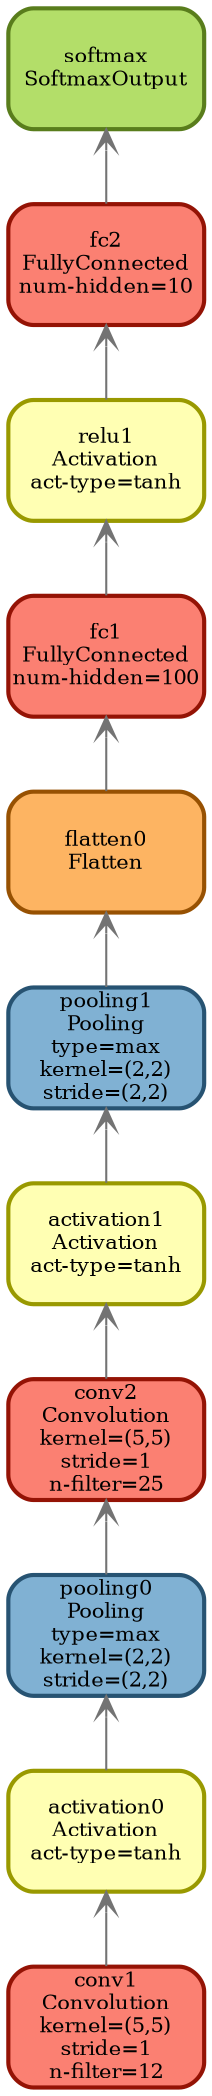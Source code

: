 digraph "Network Visualization" {
node [fontsize=10];
edge [fontsize=10];
"conv1"  [label="conv1\nConvolution\nkernel=(5,5)\nstride=1\nn-filter=12",style="rounded,filled",fixedsize=true,width=1.3,fillcolor="#fb8072",shape=box,penwidth=2,height=0.8034,color="#941305"];
"activation0"  [label="activation0\nActivation\nact-type=tanh",style="rounded,filled",fixedsize=true,width=1.3,fillcolor="#ffffb3",shape=box,penwidth=2,height=0.8034,color="#999900"];
"pooling0"  [label="pooling0\nPooling\ntype=max\nkernel=(2,2)\nstride=(2,2)",style="rounded,filled",fixedsize=true,width=1.3,fillcolor="#80b1d3",shape=box,penwidth=2,height=0.8034,color="#275372"];
"conv2"  [label="conv2\nConvolution\nkernel=(5,5)\nstride=1\nn-filter=25",style="rounded,filled",fixedsize=true,width=1.3,fillcolor="#fb8072",shape=box,penwidth=2,height=0.8034,color="#941305"];
"activation1"  [label="activation1\nActivation\nact-type=tanh",style="rounded,filled",fixedsize=true,width=1.3,fillcolor="#ffffb3",shape=box,penwidth=2,height=0.8034,color="#999900"];
"pooling1"  [label="pooling1\nPooling\ntype=max\nkernel=(2,2)\nstride=(2,2)",style="rounded,filled",fixedsize=true,width=1.3,fillcolor="#80b1d3",shape=box,penwidth=2,height=0.8034,color="#275372"];
"flatten0"  [label="flatten0\nFlatten",style="rounded,filled",fixedsize=true,width=1.3,fillcolor="#fdb462",shape=box,penwidth=2,height=0.8034,color="#975102"];
"fc1"  [label="fc1\nFullyConnected\nnum-hidden=100",style="rounded,filled",fixedsize=true,width=1.3,fillcolor="#fb8072",shape=box,penwidth=2,height=0.8034,color="#941305"];
"relu1"  [label="relu1\nActivation\nact-type=tanh",style="rounded,filled",fixedsize=true,width=1.3,fillcolor="#ffffb3",shape=box,penwidth=2,height=0.8034,color="#999900"];
"fc2"  [label="fc2\nFullyConnected\nnum-hidden=10",style="rounded,filled",fixedsize=true,width=1.3,fillcolor="#fb8072",shape=box,penwidth=2,height=0.8034,color="#941305"];
"softmax"  [label="softmax\nSoftmaxOutput",style="rounded,filled",fixedsize=true,width=1.3,fillcolor="#b3de69",shape=box,penwidth=2,height=0.8034,color="#597d1c"];
"activation0" -> "conv1"  [arrowtail=open,color="#737373",dir=back];
"pooling0" -> "activation0"  [arrowtail=open,color="#737373",dir=back];
"conv2" -> "pooling0"  [arrowtail=open,color="#737373",dir=back];
"activation1" -> "conv2"  [arrowtail=open,color="#737373",dir=back];
"pooling1" -> "activation1"  [arrowtail=open,color="#737373",dir=back];
"flatten0" -> "pooling1"  [arrowtail=open,color="#737373",dir=back];
"fc1" -> "flatten0"  [arrowtail=open,color="#737373",dir=back];
"relu1" -> "fc1"  [arrowtail=open,color="#737373",dir=back];
"fc2" -> "relu1"  [arrowtail=open,color="#737373",dir=back];
"softmax" -> "fc2"  [arrowtail=open,color="#737373",dir=back];
}
